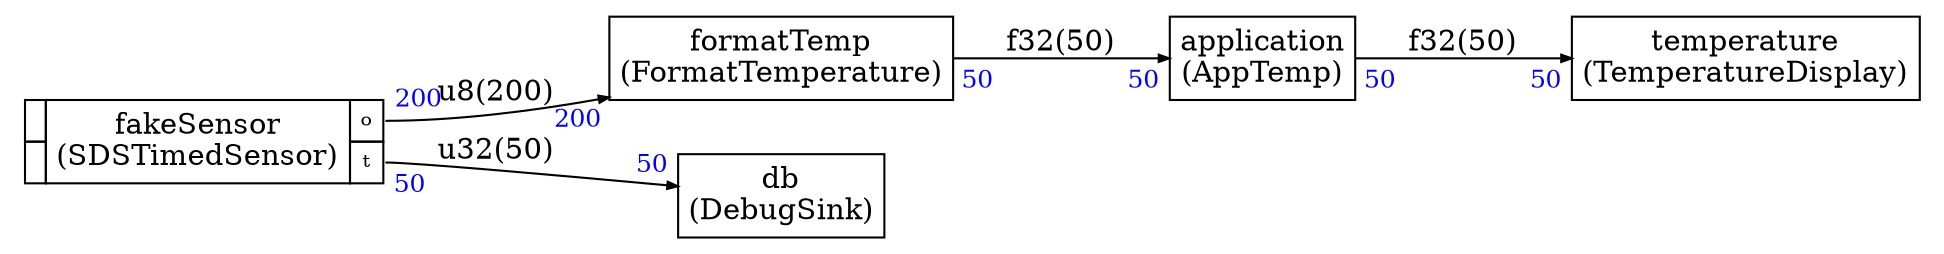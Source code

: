 



digraph structs {
    node [shape=plaintext]
    rankdir=LR
    edge [arrowsize=0.5]
    fontname="times"


application [label=<
<TABLE BORDER="0" CELLBORDER="1" CELLSPACING="0" CELLPADDING="4">
  <TR>
    <TD ALIGN="CENTER" PORT="i">application<BR/>(AppTemp)</TD>
  </TR>
</TABLE>>];

db [label=<
<TABLE BORDER="0" CELLBORDER="1" CELLSPACING="0" CELLPADDING="4">
  <TR>
    <TD ALIGN="CENTER" PORT="i">db<BR/>(DebugSink)</TD>
  </TR>
</TABLE>>];


fakeSensor [label=<
<TABLE BORDER="0" CELLBORDER="1" CELLSPACING="0" CELLPADDING="4">
  <TR>
    <TD></TD>
    <TD ALIGN="CENTER" ROWSPAN="2">fakeSensor<BR/>(SDSTimedSensor)</TD>
    <TD PORT="o"><FONT POINT-SIZE="9.0">o</FONT></TD>
  </TR>
<TR>
 
<TD></TD>
<TD PORT="t"><FONT POINT-SIZE="9.0">t</FONT></TD>
</TR>

</TABLE>>];

formatTemp [label=<
<TABLE BORDER="0" CELLBORDER="1" CELLSPACING="0" CELLPADDING="4">
  <TR>
    <TD ALIGN="CENTER" PORT="i">formatTemp<BR/>(FormatTemperature)</TD>
  </TR>
</TABLE>>];

temperature [label=<
<TABLE BORDER="0" CELLBORDER="1" CELLSPACING="0" CELLPADDING="4">
  <TR>
    <TD ALIGN="CENTER" PORT="i">temperature<BR/>(TemperatureDisplay)</TD>
  </TR>
</TABLE>>];



fakeSensor:o -> formatTemp:i [label="u8(200)"
,headlabel=<<TABLE BORDER="0" CELLPADDING="2"><TR><TD><FONT COLOR="blue" POINT-SIZE="12.0" >200</FONT>
</TD></TR></TABLE>>
,taillabel=<<TABLE BORDER="0" CELLPADDING="2"><TR><TD><FONT COLOR="blue" POINT-SIZE="12.0" >200</FONT>
</TD></TR></TABLE>>]

formatTemp:i -> application:i [label="f32(50)"
,headlabel=<<TABLE BORDER="0" CELLPADDING="2"><TR><TD><FONT COLOR="blue" POINT-SIZE="12.0" >50</FONT>
</TD></TR></TABLE>>
,taillabel=<<TABLE BORDER="0" CELLPADDING="2"><TR><TD><FONT COLOR="blue" POINT-SIZE="12.0" >50</FONT>
</TD></TR></TABLE>>]

application:i -> temperature:i [label="f32(50)"
,headlabel=<<TABLE BORDER="0" CELLPADDING="2"><TR><TD><FONT COLOR="blue" POINT-SIZE="12.0" >50</FONT>
</TD></TR></TABLE>>
,taillabel=<<TABLE BORDER="0" CELLPADDING="2"><TR><TD><FONT COLOR="blue" POINT-SIZE="12.0" >50</FONT>
</TD></TR></TABLE>>]

fakeSensor:t -> db:i [label="u32(50)"
,headlabel=<<TABLE BORDER="0" CELLPADDING="2"><TR><TD><FONT COLOR="blue" POINT-SIZE="12.0" >50</FONT>
</TD></TR></TABLE>>
,taillabel=<<TABLE BORDER="0" CELLPADDING="2"><TR><TD><FONT COLOR="blue" POINT-SIZE="12.0" >50</FONT>
</TD></TR></TABLE>>]


}

